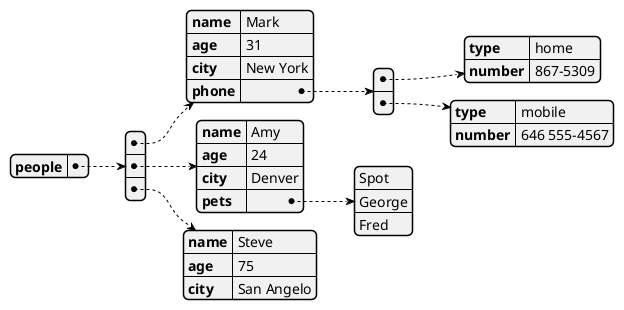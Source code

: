 @startjson Complex

{
  "people" : [
      {
        "name" : "Mark", 
        "age" : 31, 
        "city" : "New York",
        "phone": [
          {
            "type": "home",
            "number": "867-5309"
          },
          {
            "type": "mobile",
            "number": "646 555-4567"
          }
        ]
      },
      {
        "name" : "Amy", 
        "age" : 24, 
        "city" : "Denver",
        "pets" : [ "Spot", "George", "Fred"]
      },
      {
        "name" : "Steve", 
        "age" : 75, 
        "city" : "San Angelo"
      }
    ]
}

@endjson